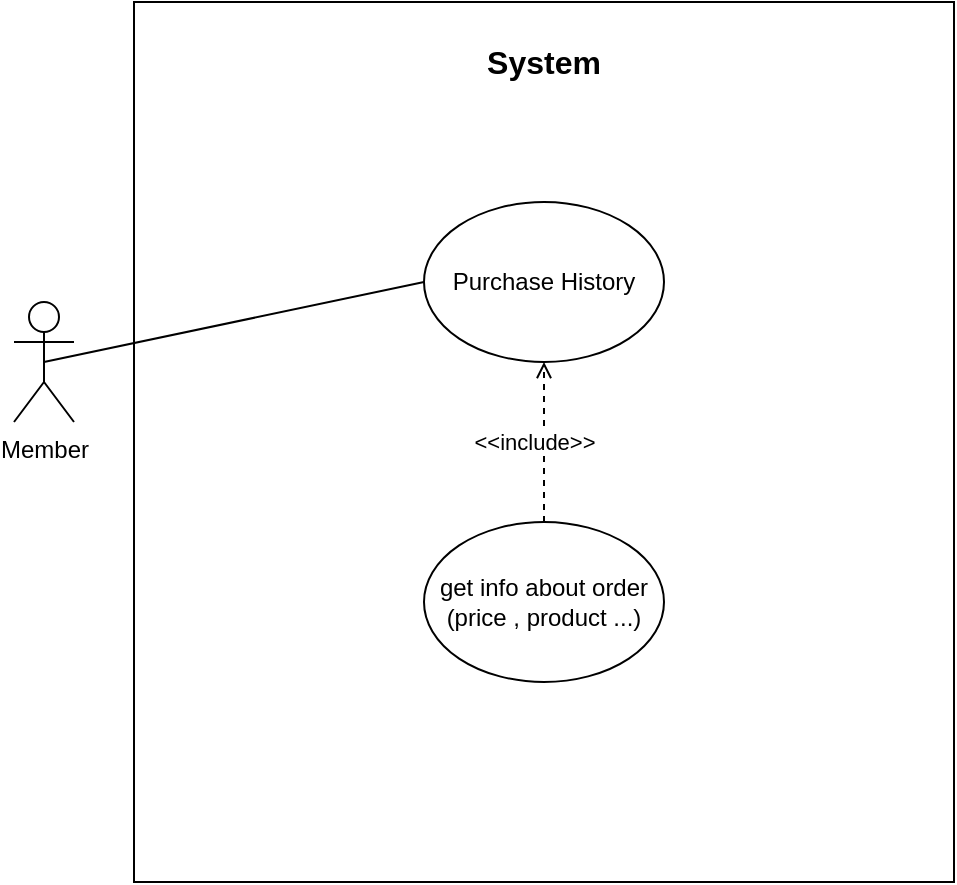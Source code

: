 <mxfile version="14.4.3" type="device"><diagram id="QMNTgYY--9hDRO-alIi9" name="Page-1"><mxGraphModel dx="1264" dy="592" grid="1" gridSize="10" guides="1" tooltips="1" connect="1" arrows="1" fold="1" page="1" pageScale="1" pageWidth="850" pageHeight="1100" math="0" shadow="0"><root><mxCell id="0"/><mxCell id="1" parent="0"/><mxCell id="YU3kyXqVDncRMY7Hvg20-1" value="" style="rounded=0;whiteSpace=wrap;html=1;" parent="1" vertex="1"><mxGeometry x="190" y="60" width="410" height="440" as="geometry"/></mxCell><mxCell id="YU3kyXqVDncRMY7Hvg20-2" value="&lt;font size=&quot;3&quot;&gt;&lt;b&gt;System&lt;/b&gt;&lt;/font&gt;" style="text;html=1;strokeColor=none;fillColor=none;align=center;verticalAlign=middle;whiteSpace=wrap;rounded=0;" parent="1" vertex="1"><mxGeometry x="375" y="80" width="40" height="20" as="geometry"/></mxCell><mxCell id="YU3kyXqVDncRMY7Hvg20-3" value="Member" style="shape=umlActor;verticalLabelPosition=bottom;verticalAlign=top;html=1;outlineConnect=0;" parent="1" vertex="1"><mxGeometry x="130" y="210" width="30" height="60" as="geometry"/></mxCell><mxCell id="YU3kyXqVDncRMY7Hvg20-4" value="Purchase History" style="ellipse;whiteSpace=wrap;html=1;" parent="1" vertex="1"><mxGeometry x="335" y="160" width="120" height="80" as="geometry"/></mxCell><mxCell id="YU3kyXqVDncRMY7Hvg20-5" value="" style="endArrow=none;html=1;strokeWidth=1;exitX=0.5;exitY=0.5;exitDx=0;exitDy=0;exitPerimeter=0;entryX=0;entryY=0.5;entryDx=0;entryDy=0;" parent="1" source="YU3kyXqVDncRMY7Hvg20-3" target="YU3kyXqVDncRMY7Hvg20-4" edge="1"><mxGeometry width="50" height="50" relative="1" as="geometry"><mxPoint x="390" y="320" as="sourcePoint"/><mxPoint x="440" y="270" as="targetPoint"/></mxGeometry></mxCell><mxCell id="YU3kyXqVDncRMY7Hvg20-6" value="get info about order (price , product ...)" style="ellipse;whiteSpace=wrap;html=1;" parent="1" vertex="1"><mxGeometry x="335" y="320" width="120" height="80" as="geometry"/></mxCell><mxCell id="YU3kyXqVDncRMY7Hvg20-7" value="" style="endArrow=open;dashed=1;html=1;strokeWidth=1;entryX=0.5;entryY=1;entryDx=0;entryDy=0;exitX=0.5;exitY=0;exitDx=0;exitDy=0;endFill=0;" parent="1" source="YU3kyXqVDncRMY7Hvg20-6" target="YU3kyXqVDncRMY7Hvg20-4" edge="1"><mxGeometry width="50" height="50" relative="1" as="geometry"><mxPoint x="390" y="310" as="sourcePoint"/><mxPoint x="440" y="260" as="targetPoint"/></mxGeometry></mxCell><mxCell id="YU3kyXqVDncRMY7Hvg20-8" value="&amp;lt;&amp;lt;include&amp;gt;&amp;gt;" style="edgeLabel;html=1;align=center;verticalAlign=middle;resizable=0;points=[];" parent="YU3kyXqVDncRMY7Hvg20-7" vertex="1" connectable="0"><mxGeometry x="-0.395" y="-4" relative="1" as="geometry"><mxPoint x="-9" y="-16" as="offset"/></mxGeometry></mxCell></root></mxGraphModel></diagram></mxfile>